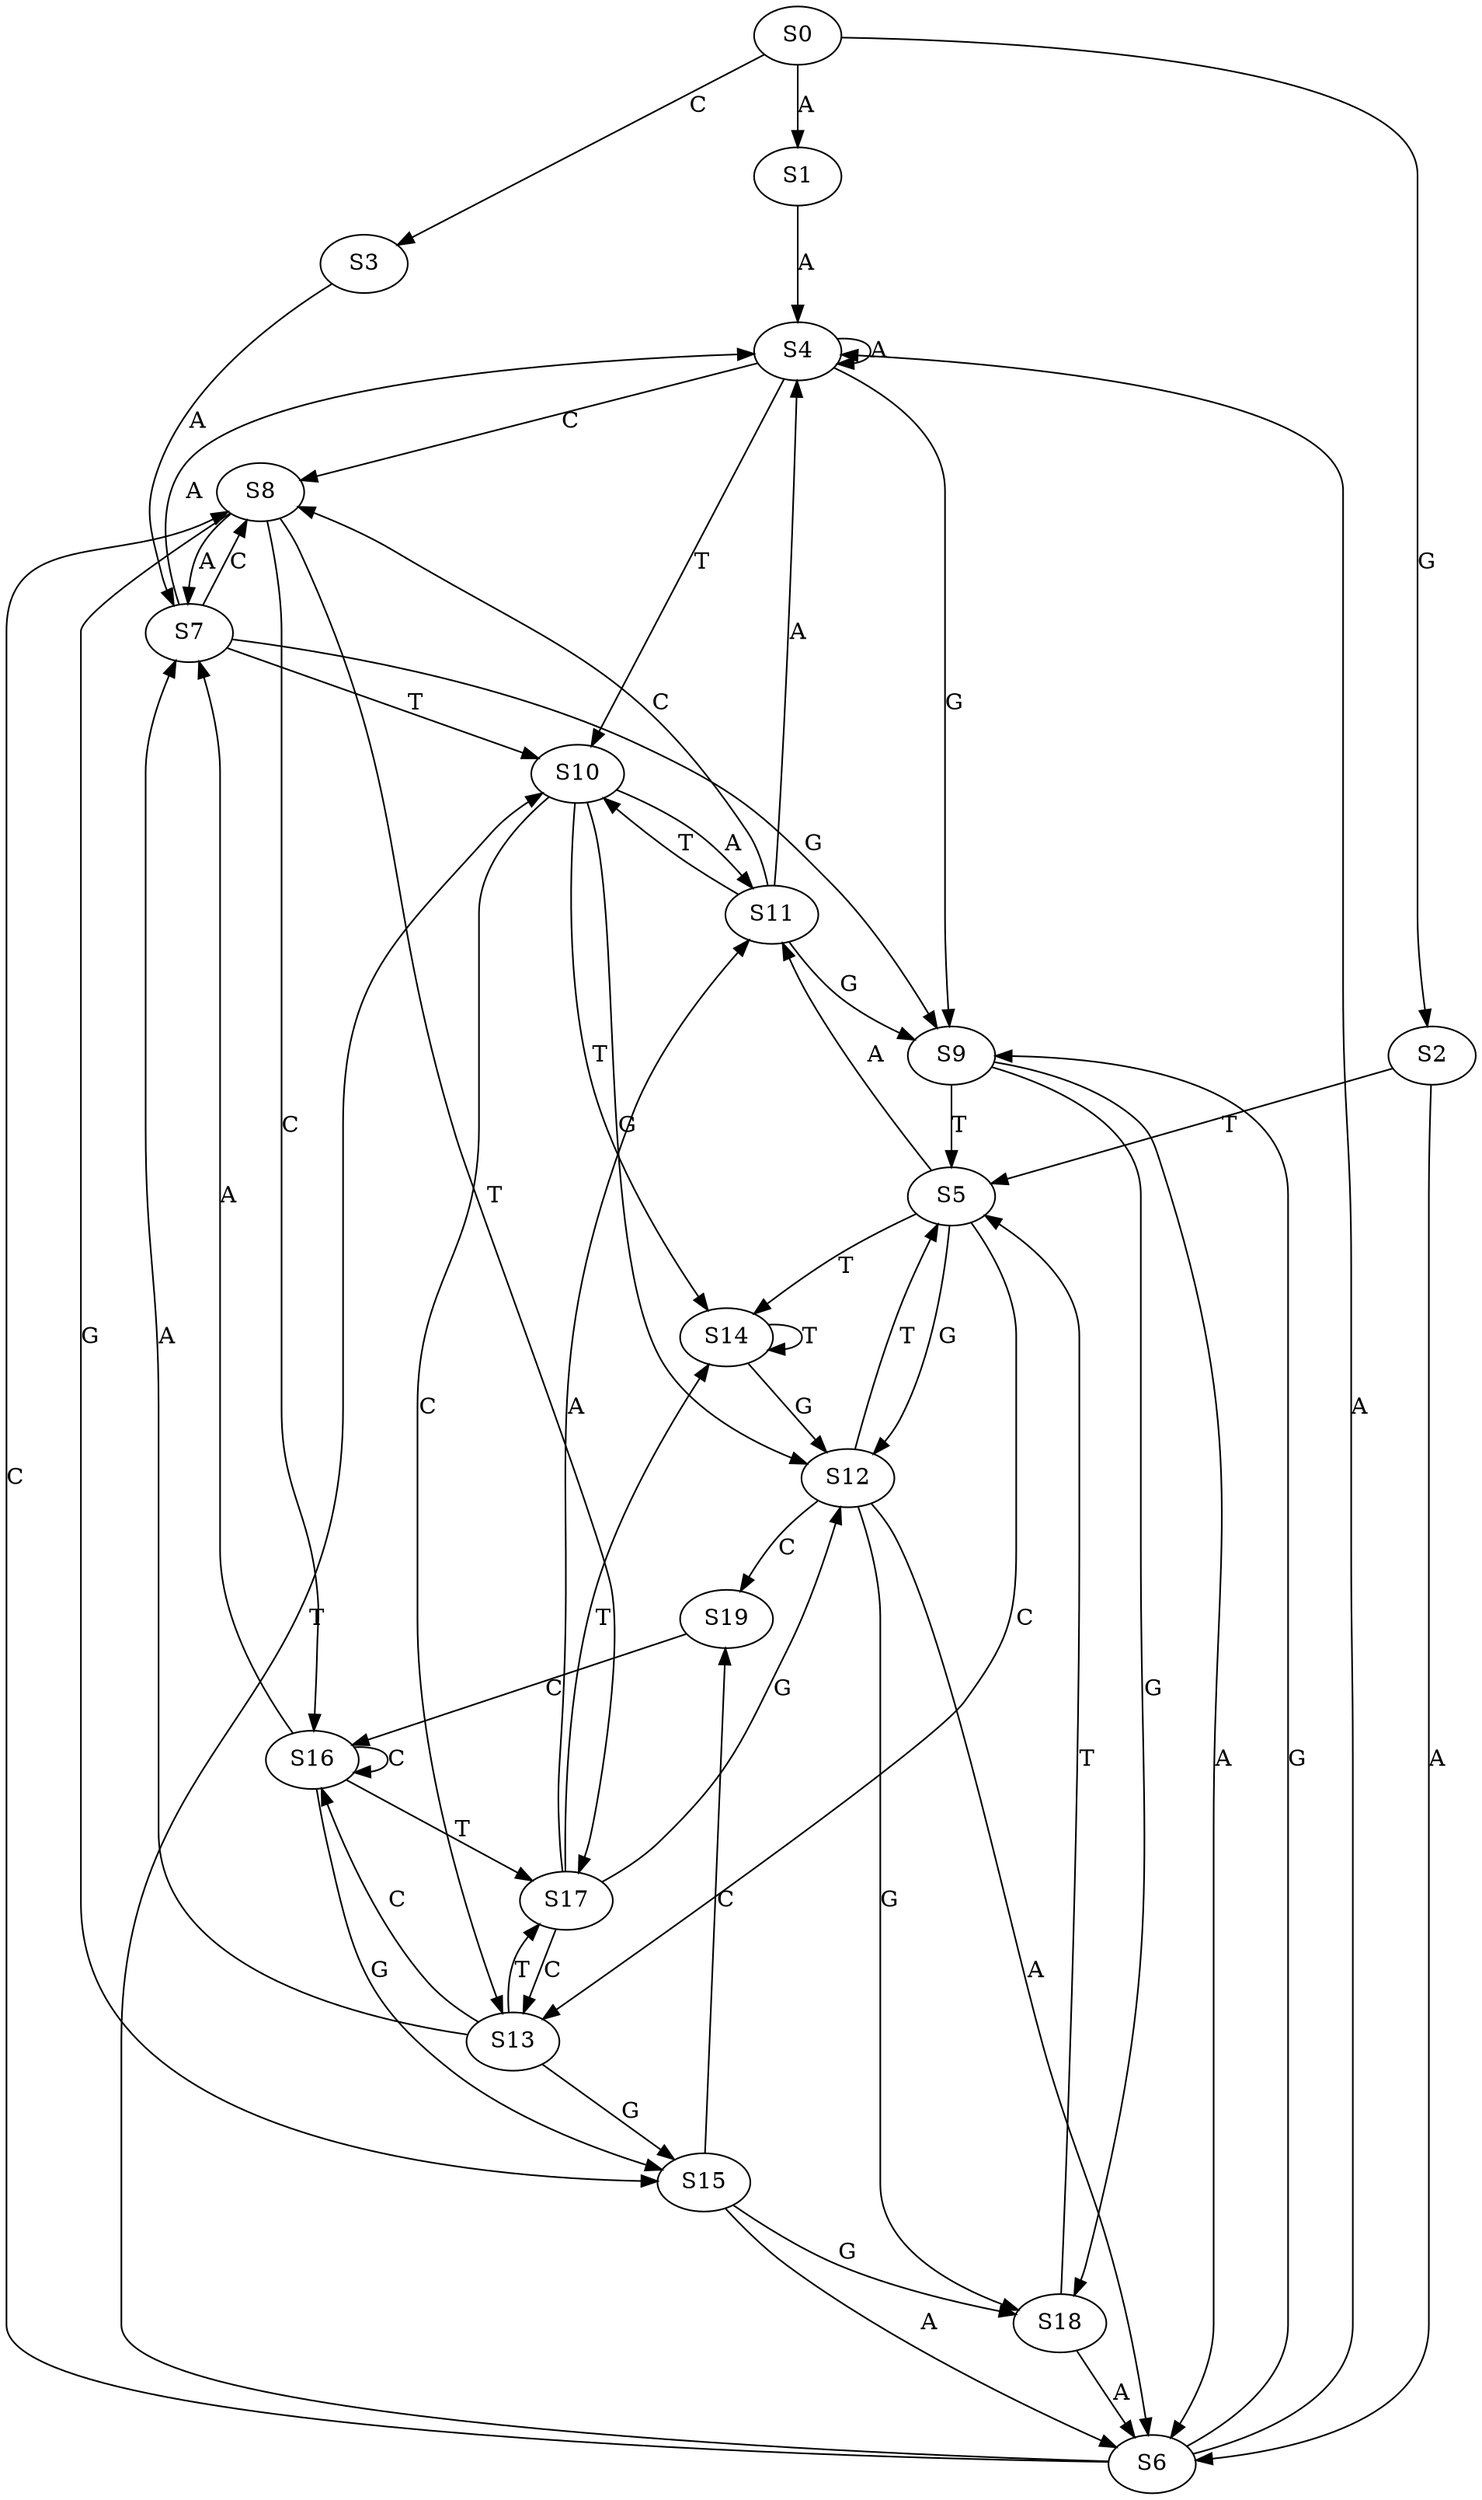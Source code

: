 strict digraph  {
	S0 -> S1 [ label = A ];
	S0 -> S2 [ label = G ];
	S0 -> S3 [ label = C ];
	S1 -> S4 [ label = A ];
	S2 -> S5 [ label = T ];
	S2 -> S6 [ label = A ];
	S3 -> S7 [ label = A ];
	S4 -> S8 [ label = C ];
	S4 -> S4 [ label = A ];
	S4 -> S9 [ label = G ];
	S4 -> S10 [ label = T ];
	S5 -> S11 [ label = A ];
	S5 -> S12 [ label = G ];
	S5 -> S13 [ label = C ];
	S5 -> S14 [ label = T ];
	S6 -> S4 [ label = A ];
	S6 -> S9 [ label = G ];
	S6 -> S10 [ label = T ];
	S6 -> S8 [ label = C ];
	S7 -> S4 [ label = A ];
	S7 -> S9 [ label = G ];
	S7 -> S10 [ label = T ];
	S7 -> S8 [ label = C ];
	S8 -> S15 [ label = G ];
	S8 -> S16 [ label = C ];
	S8 -> S17 [ label = T ];
	S8 -> S7 [ label = A ];
	S9 -> S6 [ label = A ];
	S9 -> S5 [ label = T ];
	S9 -> S18 [ label = G ];
	S10 -> S12 [ label = G ];
	S10 -> S14 [ label = T ];
	S10 -> S11 [ label = A ];
	S10 -> S13 [ label = C ];
	S11 -> S4 [ label = A ];
	S11 -> S10 [ label = T ];
	S11 -> S8 [ label = C ];
	S11 -> S9 [ label = G ];
	S12 -> S5 [ label = T ];
	S12 -> S18 [ label = G ];
	S12 -> S6 [ label = A ];
	S12 -> S19 [ label = C ];
	S13 -> S7 [ label = A ];
	S13 -> S17 [ label = T ];
	S13 -> S15 [ label = G ];
	S13 -> S16 [ label = C ];
	S14 -> S12 [ label = G ];
	S14 -> S14 [ label = T ];
	S15 -> S18 [ label = G ];
	S15 -> S6 [ label = A ];
	S15 -> S19 [ label = C ];
	S16 -> S7 [ label = A ];
	S16 -> S16 [ label = C ];
	S16 -> S17 [ label = T ];
	S16 -> S15 [ label = G ];
	S17 -> S13 [ label = C ];
	S17 -> S12 [ label = G ];
	S17 -> S14 [ label = T ];
	S17 -> S11 [ label = A ];
	S18 -> S5 [ label = T ];
	S18 -> S6 [ label = A ];
	S19 -> S16 [ label = C ];
}
